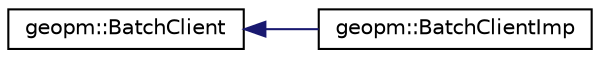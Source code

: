 digraph "Graphical Class Hierarchy"
{
 // LATEX_PDF_SIZE
  edge [fontname="Helvetica",fontsize="10",labelfontname="Helvetica",labelfontsize="10"];
  node [fontname="Helvetica",fontsize="10",shape=record];
  rankdir="LR";
  Node0 [label="geopm::BatchClient",height=0.2,width=0.4,color="black", fillcolor="white", style="filled",URL="$classgeopm_1_1_batch_client.html",tooltip="Interface that will attach to a batch server. The batch server that it connects to is typically creat..."];
  Node0 -> Node1 [dir="back",color="midnightblue",fontsize="10",style="solid",fontname="Helvetica"];
  Node1 [label="geopm::BatchClientImp",height=0.2,width=0.4,color="black", fillcolor="white", style="filled",URL="$classgeopm_1_1_batch_client_imp.html",tooltip=" "];
}
